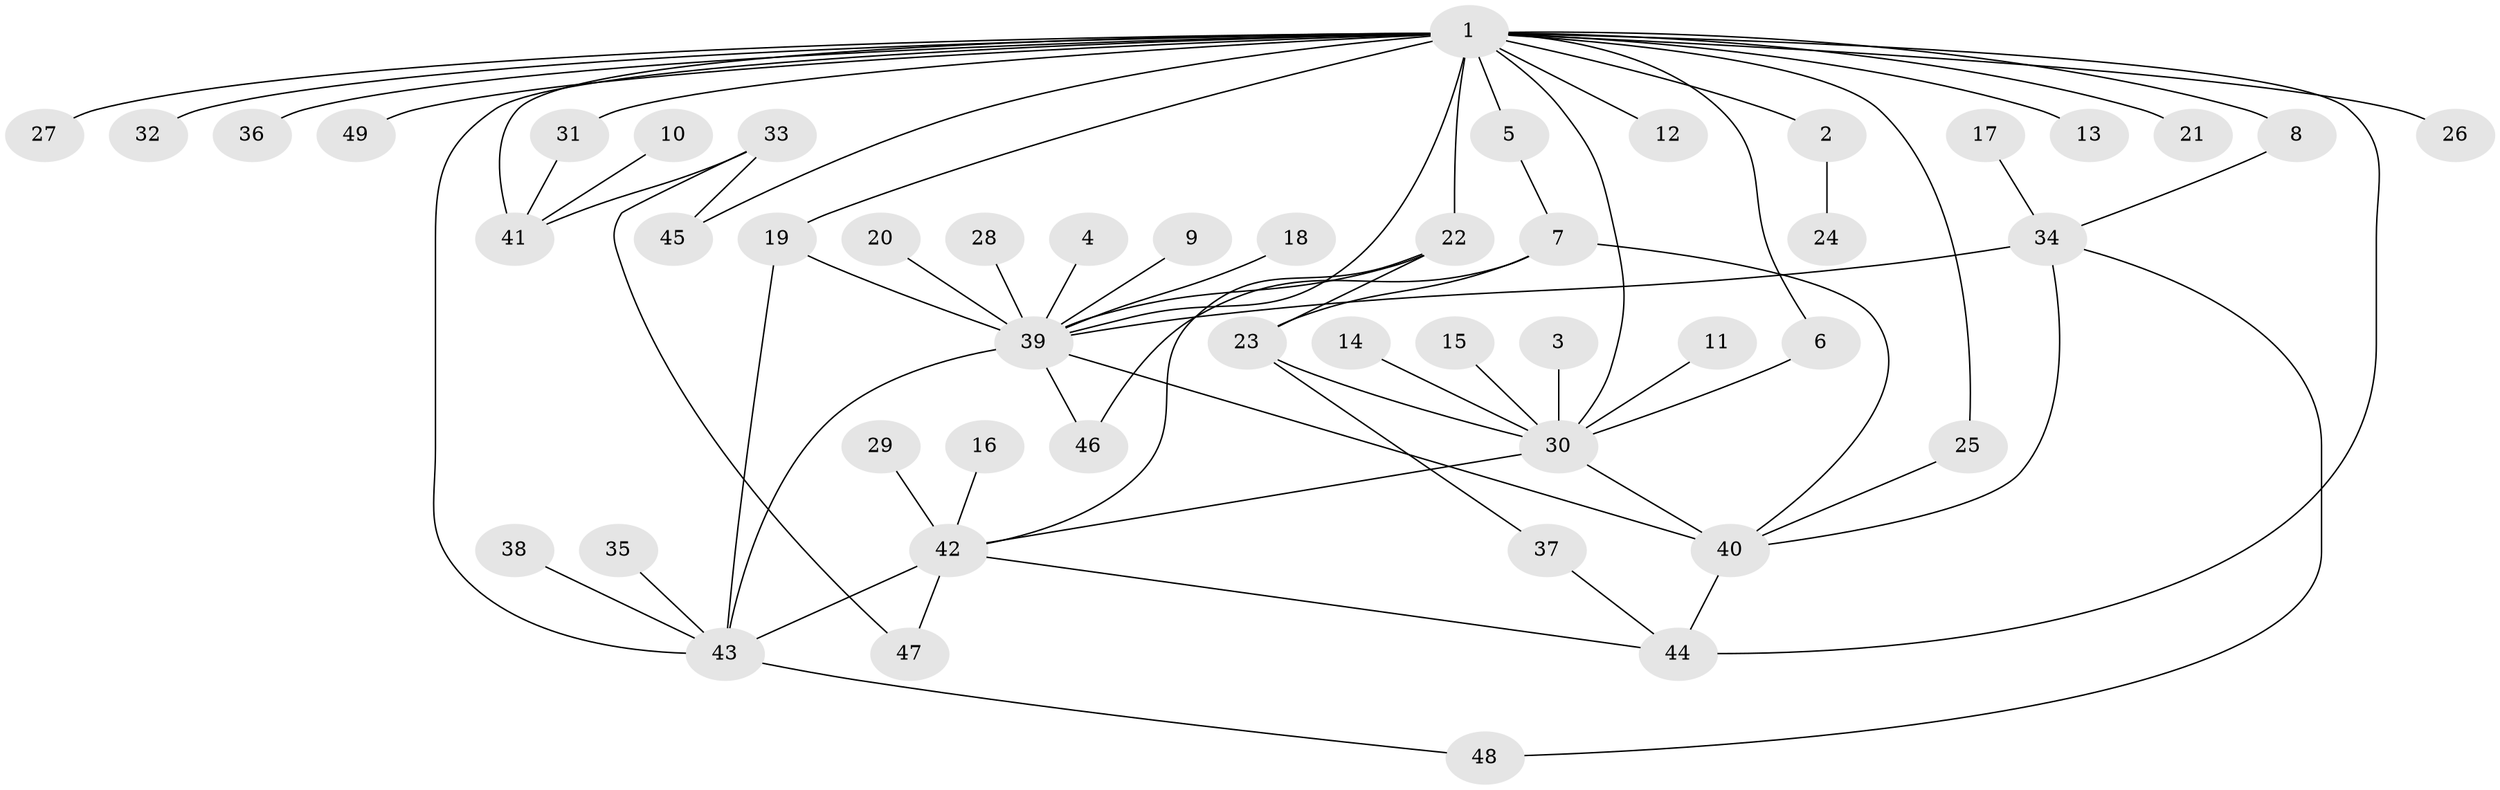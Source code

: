 // original degree distribution, {12: 0.010309278350515464, 16: 0.010309278350515464, 8: 0.020618556701030927, 1: 0.5154639175257731, 2: 0.20618556701030927, 10: 0.020618556701030927, 11: 0.010309278350515464, 3: 0.09278350515463918, 4: 0.05154639175257732, 6: 0.020618556701030927, 5: 0.041237113402061855}
// Generated by graph-tools (version 1.1) at 2025/25/03/09/25 03:25:56]
// undirected, 49 vertices, 70 edges
graph export_dot {
graph [start="1"]
  node [color=gray90,style=filled];
  1;
  2;
  3;
  4;
  5;
  6;
  7;
  8;
  9;
  10;
  11;
  12;
  13;
  14;
  15;
  16;
  17;
  18;
  19;
  20;
  21;
  22;
  23;
  24;
  25;
  26;
  27;
  28;
  29;
  30;
  31;
  32;
  33;
  34;
  35;
  36;
  37;
  38;
  39;
  40;
  41;
  42;
  43;
  44;
  45;
  46;
  47;
  48;
  49;
  1 -- 2 [weight=1.0];
  1 -- 5 [weight=2.0];
  1 -- 6 [weight=1.0];
  1 -- 8 [weight=1.0];
  1 -- 12 [weight=1.0];
  1 -- 13 [weight=1.0];
  1 -- 19 [weight=1.0];
  1 -- 21 [weight=1.0];
  1 -- 22 [weight=1.0];
  1 -- 25 [weight=1.0];
  1 -- 26 [weight=1.0];
  1 -- 27 [weight=1.0];
  1 -- 30 [weight=1.0];
  1 -- 31 [weight=1.0];
  1 -- 32 [weight=1.0];
  1 -- 36 [weight=1.0];
  1 -- 39 [weight=2.0];
  1 -- 41 [weight=1.0];
  1 -- 43 [weight=1.0];
  1 -- 44 [weight=1.0];
  1 -- 45 [weight=1.0];
  1 -- 49 [weight=1.0];
  2 -- 24 [weight=1.0];
  3 -- 30 [weight=1.0];
  4 -- 39 [weight=1.0];
  5 -- 7 [weight=1.0];
  6 -- 30 [weight=1.0];
  7 -- 23 [weight=1.0];
  7 -- 40 [weight=1.0];
  7 -- 46 [weight=1.0];
  8 -- 34 [weight=1.0];
  9 -- 39 [weight=1.0];
  10 -- 41 [weight=1.0];
  11 -- 30 [weight=1.0];
  14 -- 30 [weight=1.0];
  15 -- 30 [weight=1.0];
  16 -- 42 [weight=1.0];
  17 -- 34 [weight=1.0];
  18 -- 39 [weight=1.0];
  19 -- 39 [weight=1.0];
  19 -- 43 [weight=1.0];
  20 -- 39 [weight=1.0];
  22 -- 23 [weight=1.0];
  22 -- 39 [weight=1.0];
  22 -- 42 [weight=1.0];
  23 -- 30 [weight=1.0];
  23 -- 37 [weight=1.0];
  25 -- 40 [weight=1.0];
  28 -- 39 [weight=1.0];
  29 -- 42 [weight=1.0];
  30 -- 40 [weight=1.0];
  30 -- 42 [weight=1.0];
  31 -- 41 [weight=1.0];
  33 -- 41 [weight=1.0];
  33 -- 45 [weight=1.0];
  33 -- 47 [weight=1.0];
  34 -- 39 [weight=1.0];
  34 -- 40 [weight=1.0];
  34 -- 48 [weight=1.0];
  35 -- 43 [weight=1.0];
  37 -- 44 [weight=1.0];
  38 -- 43 [weight=1.0];
  39 -- 40 [weight=1.0];
  39 -- 43 [weight=1.0];
  39 -- 46 [weight=1.0];
  40 -- 44 [weight=1.0];
  42 -- 43 [weight=2.0];
  42 -- 44 [weight=1.0];
  42 -- 47 [weight=1.0];
  43 -- 48 [weight=1.0];
}
